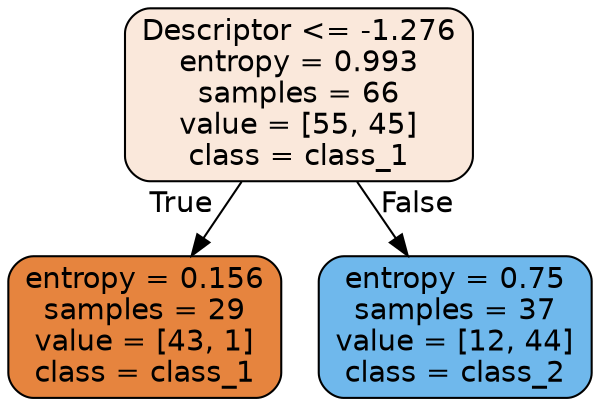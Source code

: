 digraph Tree {
node [shape=box, style="filled, rounded", color="black", fontname="helvetica"] ;
edge [fontname="helvetica"] ;
0 [label="Descriptor <= -1.276\nentropy = 0.993\nsamples = 66\nvalue = [55, 45]\nclass = class_1", fillcolor="#fae8db"] ;
1 [label="entropy = 0.156\nsamples = 29\nvalue = [43, 1]\nclass = class_1", fillcolor="#e6843e"] ;
0 -> 1 [labeldistance=2.5, labelangle=45, headlabel="True"] ;
2 [label="entropy = 0.75\nsamples = 37\nvalue = [12, 44]\nclass = class_2", fillcolor="#6fb8ec"] ;
0 -> 2 [labeldistance=2.5, labelangle=-45, headlabel="False"] ;
}